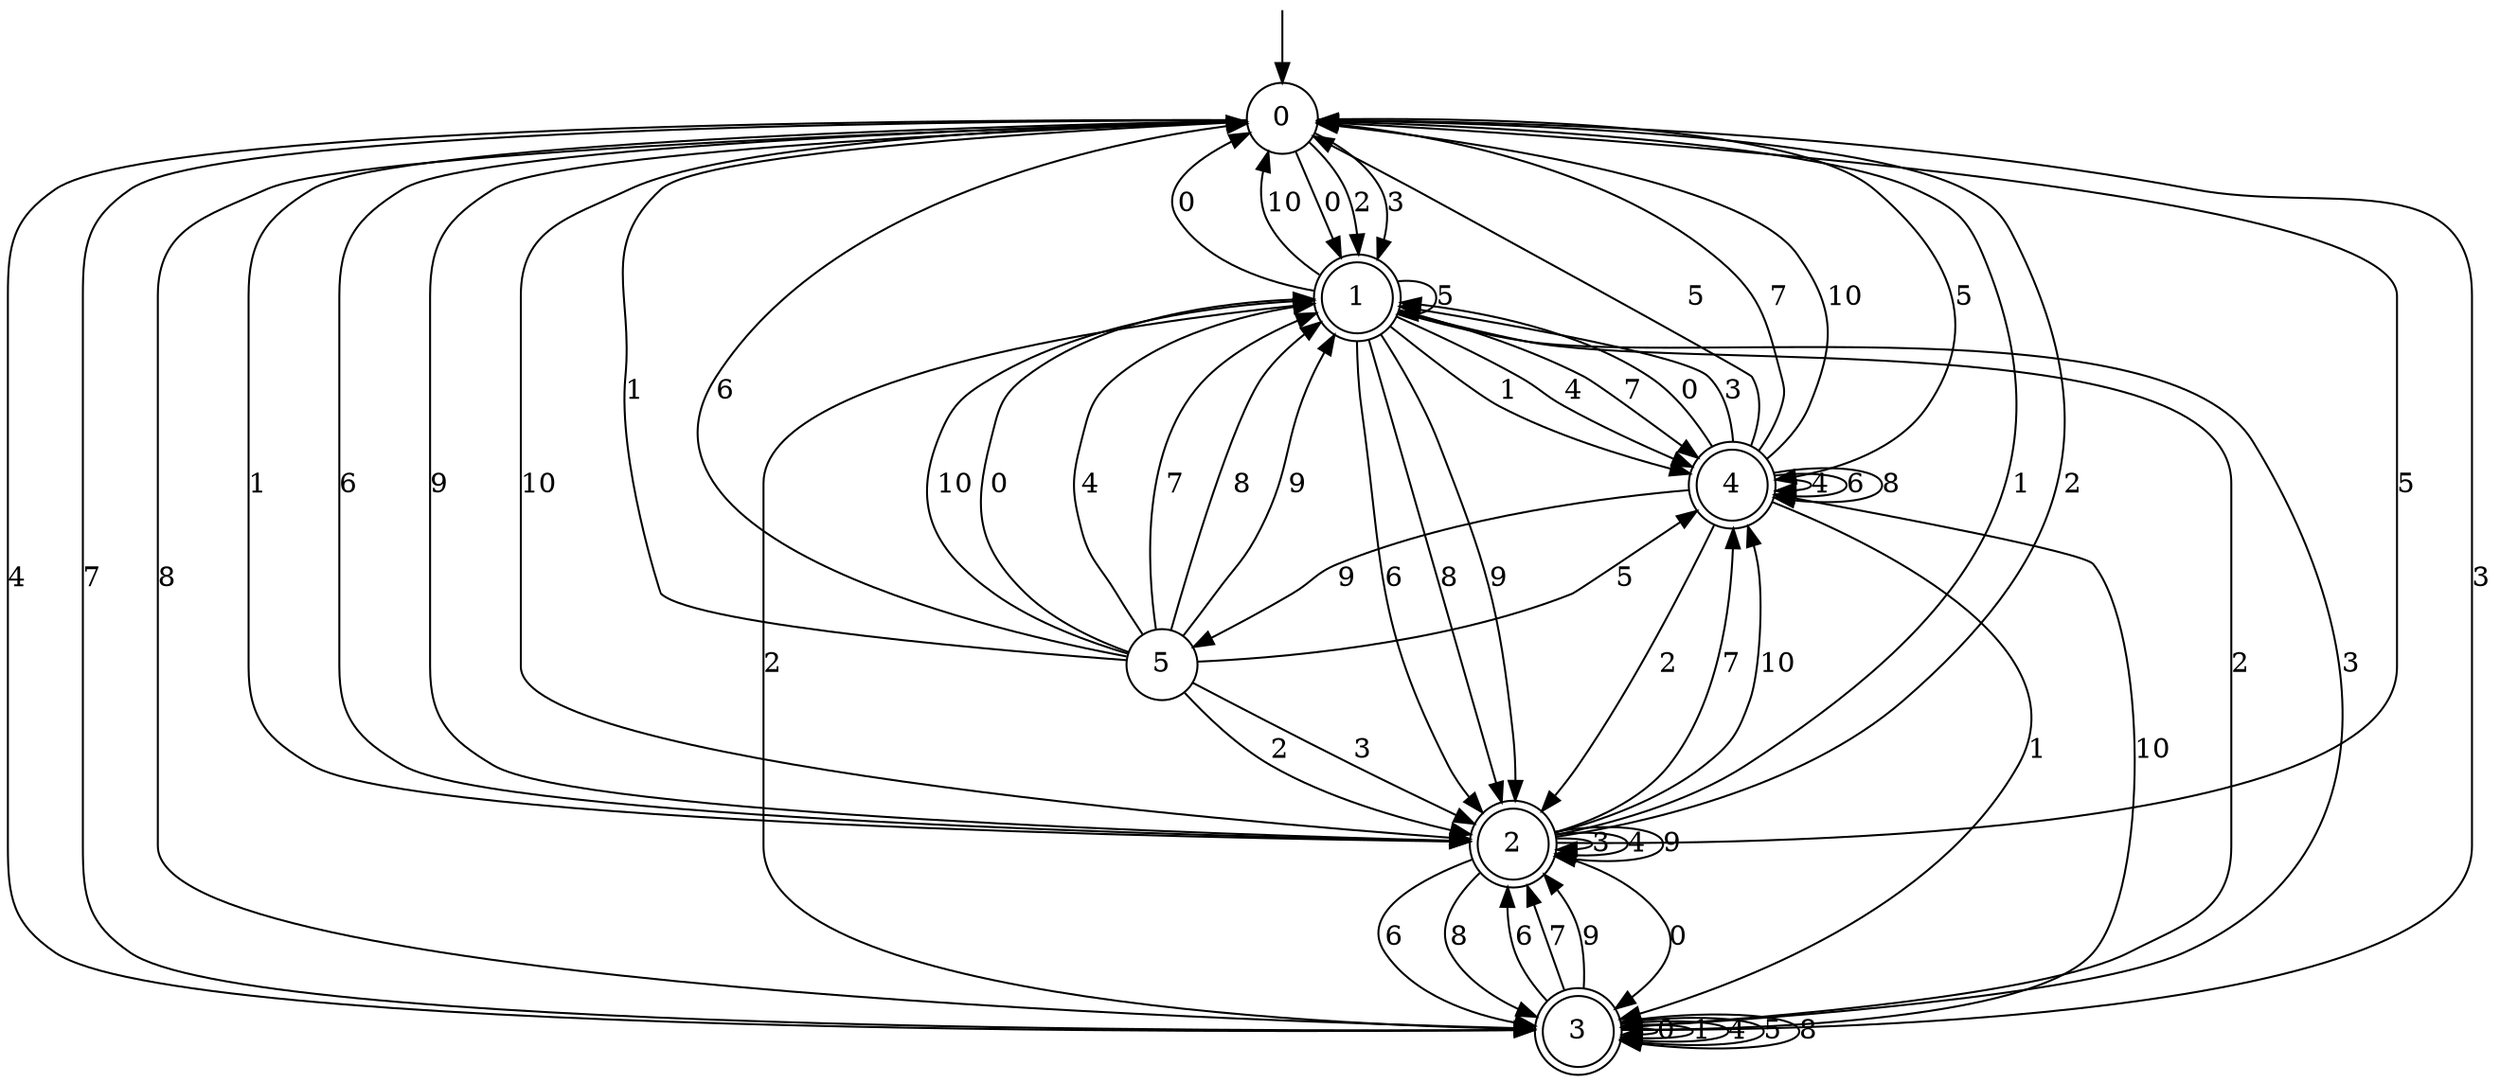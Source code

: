 digraph g {

	s0 [shape="circle" label="0"];
	s1 [shape="doublecircle" label="1"];
	s2 [shape="doublecircle" label="2"];
	s3 [shape="doublecircle" label="3"];
	s4 [shape="doublecircle" label="4"];
	s5 [shape="circle" label="5"];
	s0 -> s1 [label="0"];
	s0 -> s2 [label="1"];
	s0 -> s1 [label="2"];
	s0 -> s1 [label="3"];
	s0 -> s3 [label="4"];
	s0 -> s4 [label="5"];
	s0 -> s2 [label="6"];
	s0 -> s3 [label="7"];
	s0 -> s3 [label="8"];
	s0 -> s2 [label="9"];
	s0 -> s2 [label="10"];
	s1 -> s0 [label="0"];
	s1 -> s4 [label="1"];
	s1 -> s3 [label="2"];
	s1 -> s3 [label="3"];
	s1 -> s4 [label="4"];
	s1 -> s1 [label="5"];
	s1 -> s2 [label="6"];
	s1 -> s4 [label="7"];
	s1 -> s2 [label="8"];
	s1 -> s2 [label="9"];
	s1 -> s0 [label="10"];
	s2 -> s3 [label="0"];
	s2 -> s0 [label="1"];
	s2 -> s0 [label="2"];
	s2 -> s2 [label="3"];
	s2 -> s2 [label="4"];
	s2 -> s0 [label="5"];
	s2 -> s3 [label="6"];
	s2 -> s4 [label="7"];
	s2 -> s3 [label="8"];
	s2 -> s2 [label="9"];
	s2 -> s4 [label="10"];
	s3 -> s3 [label="0"];
	s3 -> s3 [label="1"];
	s3 -> s1 [label="2"];
	s3 -> s0 [label="3"];
	s3 -> s3 [label="4"];
	s3 -> s3 [label="5"];
	s3 -> s2 [label="6"];
	s3 -> s2 [label="7"];
	s3 -> s3 [label="8"];
	s3 -> s2 [label="9"];
	s3 -> s4 [label="10"];
	s4 -> s1 [label="0"];
	s4 -> s3 [label="1"];
	s4 -> s2 [label="2"];
	s4 -> s1 [label="3"];
	s4 -> s4 [label="4"];
	s4 -> s0 [label="5"];
	s4 -> s4 [label="6"];
	s4 -> s0 [label="7"];
	s4 -> s4 [label="8"];
	s4 -> s5 [label="9"];
	s4 -> s0 [label="10"];
	s5 -> s1 [label="0"];
	s5 -> s0 [label="1"];
	s5 -> s2 [label="2"];
	s5 -> s2 [label="3"];
	s5 -> s1 [label="4"];
	s5 -> s4 [label="5"];
	s5 -> s0 [label="6"];
	s5 -> s1 [label="7"];
	s5 -> s1 [label="8"];
	s5 -> s1 [label="9"];
	s5 -> s1 [label="10"];

__start0 [label="" shape="none" width="0" height="0"];
__start0 -> s0;

}
